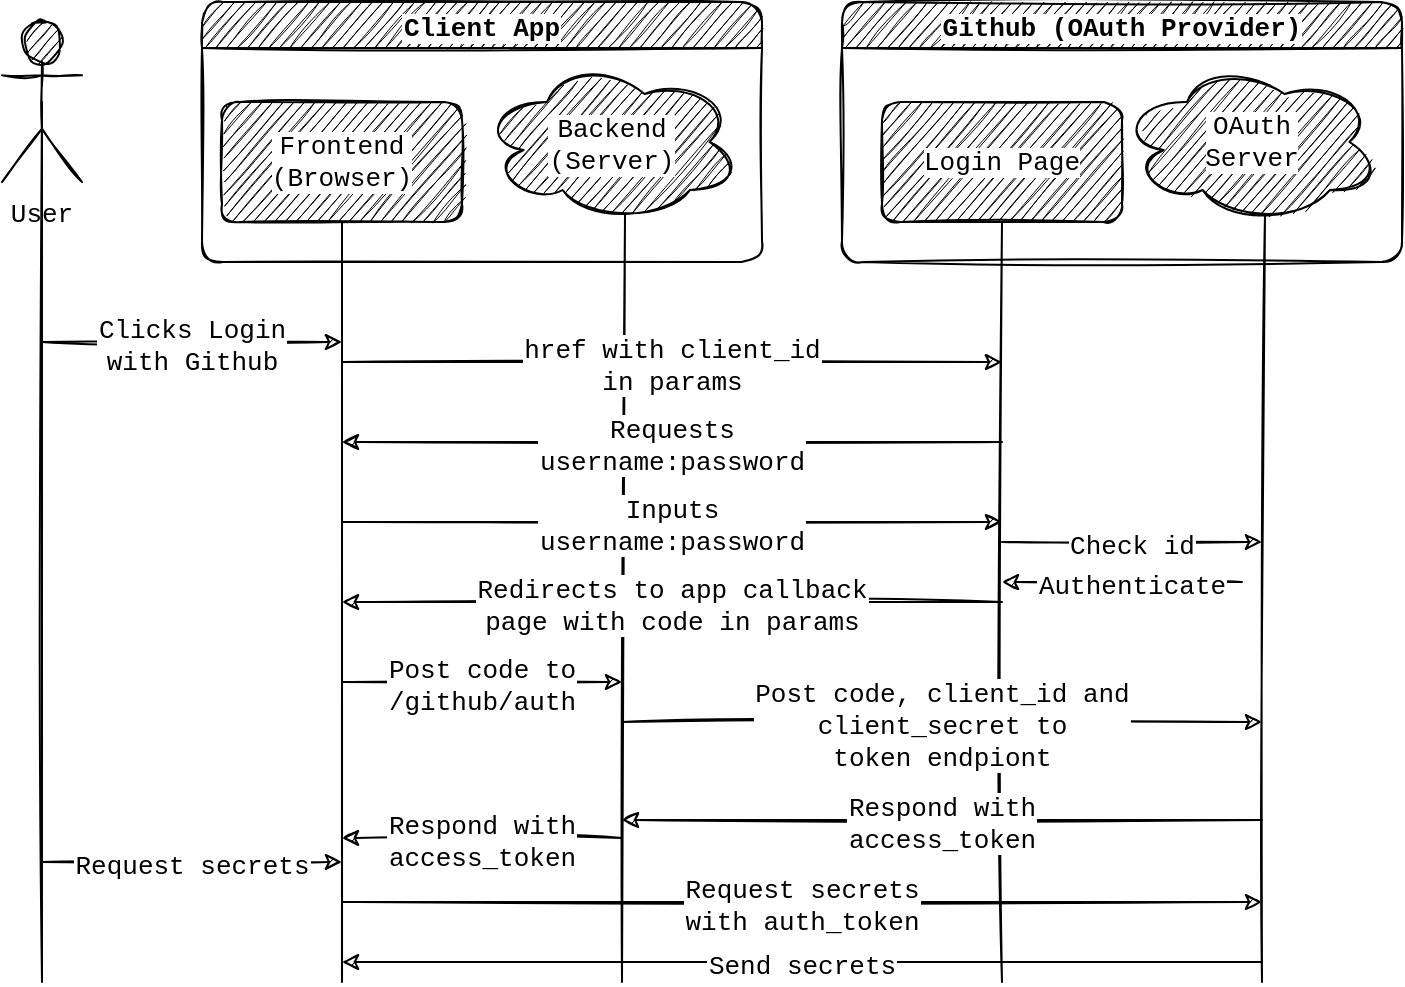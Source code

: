 <mxfile>
    <diagram id="bkFPDfp2Za1EJ1h1c-Yy" name="Page-1">
        <mxGraphModel dx="562" dy="338" grid="1" gridSize="10" guides="1" tooltips="1" connect="1" arrows="1" fold="1" page="1" pageScale="1" pageWidth="827" pageHeight="1169" background="none" math="0" shadow="0">
            <root>
                <mxCell id="0"/>
                <mxCell id="1" parent="0"/>
                <mxCell id="2" value="User" style="shape=umlActor;verticalLabelPosition=bottom;verticalAlign=top;outlineConnect=0;rounded=1;sketch=1;fontFamily=Courier New;labelBackgroundColor=#FFFFFF;strokeColor=#000000;fontColor=#000000;spacingTop=3;spacing=0;spacingLeft=3;spacingBottom=3;spacingRight=3;fontSize=13;fillColor=#000000;" parent="1" vertex="1">
                    <mxGeometry x="60" y="40" width="40" height="80" as="geometry"/>
                </mxCell>
                <mxCell id="3" value="Client App" style="swimlane;fontStyle=1;rounded=1;sketch=1;fontFamily=Courier New;labelBackgroundColor=#FFFFFF;strokeColor=#000000;fontColor=#000000;spacingTop=3;spacing=0;spacingLeft=3;spacingBottom=3;spacingRight=3;fontSize=13;fillColor=#000000;" parent="1" vertex="1">
                    <mxGeometry x="160" y="30" width="280" height="130" as="geometry">
                        <mxRectangle x="160" y="30" width="130" height="23" as="alternateBounds"/>
                    </mxGeometry>
                </mxCell>
                <mxCell id="9" value="Frontend&#10;(Browser)" style="rounded=1;whiteSpace=wrap;sketch=1;fontFamily=Courier New;labelBackgroundColor=#FFFFFF;strokeColor=#000000;fontColor=#000000;spacingTop=3;spacing=0;spacingLeft=3;spacingBottom=3;spacingRight=3;fontSize=13;fillColor=#000000;" parent="3" vertex="1">
                    <mxGeometry x="10" y="50" width="120" height="60" as="geometry"/>
                </mxCell>
                <mxCell id="62" value="Backend&#10;(Server)" style="ellipse;shape=cloud;rounded=1;sketch=1;fontFamily=Courier New;labelBackgroundColor=#FFFFFF;strokeColor=#000000;fontColor=#000000;spacingTop=3;spacing=0;spacingLeft=3;spacingBottom=3;spacingRight=3;fontSize=13;fillColor=#000000;" parent="3" vertex="1">
                    <mxGeometry x="140" y="30" width="130" height="80" as="geometry"/>
                </mxCell>
                <mxCell id="16" value="Github (OAuth Provider)" style="swimlane;fontStyle=1;rounded=1;sketch=1;fontFamily=Courier New;labelBackgroundColor=#FFFFFF;strokeColor=#000000;fontColor=#000000;spacingTop=3;spacing=0;spacingLeft=3;spacingBottom=3;spacingRight=3;fontSize=13;fillColor=#000000;" parent="1" vertex="1">
                    <mxGeometry x="480" y="30" width="280" height="130" as="geometry">
                        <mxRectangle x="190" y="210" width="130" height="23" as="alternateBounds"/>
                    </mxGeometry>
                </mxCell>
                <mxCell id="17" value="Login Page" style="rounded=1;whiteSpace=wrap;sketch=1;fontFamily=Courier New;labelBackgroundColor=#FFFFFF;strokeColor=#000000;fontColor=#000000;spacingTop=3;spacing=0;spacingLeft=3;spacingBottom=3;spacingRight=3;fontSize=13;fillColor=#000000;" parent="16" vertex="1">
                    <mxGeometry x="20" y="50" width="120" height="60" as="geometry"/>
                </mxCell>
                <mxCell id="63" value="OAuth&#10;Server" style="ellipse;shape=cloud;whiteSpace=wrap;rounded=1;sketch=1;fontFamily=Courier New;labelBackgroundColor=#FFFFFF;strokeColor=#000000;fontColor=#000000;spacingTop=3;spacing=0;spacingLeft=3;spacingBottom=3;spacingRight=3;fontSize=13;fillColor=#000000;" parent="16" vertex="1">
                    <mxGeometry x="140" y="30" width="130" height="80" as="geometry"/>
                </mxCell>
                <mxCell id="20" value="" style="endArrow=none;rounded=1;sketch=1;entryX=0.5;entryY=1;entryDx=0;entryDy=0;fontFamily=Courier New;labelBackgroundColor=#FFFFFF;strokeColor=#000000;fontColor=#000000;spacingTop=3;spacing=0;spacingLeft=3;spacingBottom=3;spacingRight=3;fontSize=13;fillColor=#000000;" parent="1" target="9" edge="1">
                    <mxGeometry width="50" height="50" relative="1" as="geometry">
                        <mxPoint x="230" y="520" as="sourcePoint"/>
                        <mxPoint x="450" y="220" as="targetPoint"/>
                    </mxGeometry>
                </mxCell>
                <mxCell id="21" value="" style="endArrow=none;rounded=1;sketch=1;entryX=0.55;entryY=0.95;entryDx=0;entryDy=0;fontFamily=Courier New;entryPerimeter=0;labelBackgroundColor=#FFFFFF;strokeColor=#000000;fontColor=#000000;spacingTop=3;spacing=0;spacingLeft=3;spacingBottom=3;spacingRight=3;fontSize=13;fillColor=#000000;" parent="1" target="62" edge="1">
                    <mxGeometry width="50" height="50" relative="1" as="geometry">
                        <mxPoint x="370" y="520" as="sourcePoint"/>
                        <mxPoint x="370" y="140" as="targetPoint"/>
                    </mxGeometry>
                </mxCell>
                <mxCell id="22" value="" style="endArrow=none;rounded=1;sketch=1;fontFamily=Courier New;entryX=0.55;entryY=0.95;entryDx=0;entryDy=0;entryPerimeter=0;labelBackgroundColor=#FFFFFF;strokeColor=#000000;fontColor=#000000;spacingTop=3;spacing=0;spacingLeft=3;spacingBottom=3;spacingRight=3;fontSize=13;fillColor=#000000;" parent="1" target="63" edge="1">
                    <mxGeometry width="50" height="50" relative="1" as="geometry">
                        <mxPoint x="690" y="520" as="sourcePoint"/>
                        <mxPoint x="690" y="180" as="targetPoint"/>
                    </mxGeometry>
                </mxCell>
                <mxCell id="23" value="" style="endArrow=none;rounded=1;sketch=1;entryX=0.5;entryY=1;entryDx=0;entryDy=0;fontFamily=Courier New;labelBackgroundColor=#FFFFFF;strokeColor=#000000;fontColor=#000000;spacingTop=3;spacing=0;spacingLeft=3;spacingBottom=3;spacingRight=3;fontSize=13;fillColor=#000000;" parent="1" target="17" edge="1">
                    <mxGeometry width="50" height="50" relative="1" as="geometry">
                        <mxPoint x="560" y="520" as="sourcePoint"/>
                        <mxPoint x="560" y="180" as="targetPoint"/>
                    </mxGeometry>
                </mxCell>
                <mxCell id="24" value="" style="endArrow=none;rounded=1;sketch=1;entryX=0.5;entryY=0.5;entryDx=0;entryDy=0;entryPerimeter=0;fontFamily=Courier New;labelBackgroundColor=#FFFFFF;strokeColor=#000000;fontColor=#000000;spacingTop=3;spacing=0;spacingLeft=3;spacingBottom=3;spacingRight=3;fontSize=13;fillColor=#000000;" parent="1" target="2" edge="1">
                    <mxGeometry width="50" height="50" relative="1" as="geometry">
                        <mxPoint x="80" y="520" as="sourcePoint"/>
                        <mxPoint x="80" y="150" as="targetPoint"/>
                    </mxGeometry>
                </mxCell>
                <mxCell id="29" value="" style="endArrow=classic;rounded=1;sketch=1;fontFamily=Courier New;labelBackgroundColor=#FFFFFF;strokeColor=#000000;fontColor=#000000;spacingTop=3;spacing=0;spacingLeft=3;spacingBottom=3;spacingRight=3;fontSize=13;fillColor=#000000;" parent="1" edge="1">
                    <mxGeometry relative="1" as="geometry">
                        <mxPoint x="80" y="200" as="sourcePoint"/>
                        <mxPoint x="230" y="200" as="targetPoint"/>
                    </mxGeometry>
                </mxCell>
                <mxCell id="30" value="Clicks Login&#10;with Github" style="edgeLabel;resizable=0;align=center;verticalAlign=middle;rounded=1;sketch=1;fontFamily=Courier New;labelBackgroundColor=#FFFFFF;strokeColor=#000000;fontColor=#000000;spacingTop=3;spacing=0;spacingLeft=3;spacingBottom=3;spacingRight=3;fontSize=13;fillColor=#000000;" parent="29" connectable="0" vertex="1">
                    <mxGeometry relative="1" as="geometry"/>
                </mxCell>
                <mxCell id="32" value="" style="endArrow=classic;rounded=1;sketch=1;fontFamily=Courier New;labelBackgroundColor=#FFFFFF;strokeColor=#000000;fontColor=#000000;spacingTop=3;spacing=0;spacingLeft=3;spacingBottom=3;spacingRight=3;fontSize=13;fillColor=#000000;" parent="1" edge="1">
                    <mxGeometry relative="1" as="geometry">
                        <mxPoint x="230" y="210" as="sourcePoint"/>
                        <mxPoint x="560" y="210" as="targetPoint"/>
                    </mxGeometry>
                </mxCell>
                <mxCell id="33" value="href with client_id&#10;in params" style="edgeLabel;resizable=0;align=center;verticalAlign=middle;rounded=1;sketch=1;fontFamily=Courier New;labelBackgroundColor=#FFFFFF;strokeColor=#000000;fontColor=#000000;spacingTop=3;spacing=0;spacingLeft=3;spacingBottom=3;spacingRight=3;fontSize=13;fillColor=#000000;" parent="32" connectable="0" vertex="1">
                    <mxGeometry relative="1" as="geometry"/>
                </mxCell>
                <mxCell id="34" value="" style="endArrow=classic;rounded=1;sketch=1;fontFamily=Courier New;labelBackgroundColor=#FFFFFF;strokeColor=#000000;fontColor=#000000;spacingTop=3;spacing=0;spacingLeft=3;spacingBottom=3;spacingRight=3;fontSize=13;fillColor=#000000;" parent="1" edge="1">
                    <mxGeometry relative="1" as="geometry">
                        <mxPoint x="560" y="250" as="sourcePoint"/>
                        <mxPoint x="230" y="250" as="targetPoint"/>
                    </mxGeometry>
                </mxCell>
                <mxCell id="35" value="Requests&#10;username:password" style="edgeLabel;resizable=0;align=center;verticalAlign=middle;rounded=1;sketch=1;fontFamily=Courier New;labelBackgroundColor=#FFFFFF;strokeColor=#000000;fontColor=#000000;spacingTop=3;spacing=0;spacingLeft=3;spacingBottom=3;spacingRight=3;fontSize=13;fillColor=#000000;" parent="34" connectable="0" vertex="1">
                    <mxGeometry relative="1" as="geometry"/>
                </mxCell>
                <mxCell id="38" value="" style="endArrow=classic;rounded=1;sketch=1;fontFamily=Courier New;labelBackgroundColor=#FFFFFF;strokeColor=#000000;fontColor=#000000;spacingTop=3;spacing=0;spacingLeft=3;spacingBottom=3;spacingRight=3;fontSize=13;fillColor=#000000;" parent="1" edge="1">
                    <mxGeometry relative="1" as="geometry">
                        <mxPoint x="230" y="290" as="sourcePoint"/>
                        <mxPoint x="560" y="290" as="targetPoint"/>
                    </mxGeometry>
                </mxCell>
                <mxCell id="39" value="Inputs&#10;username:password" style="edgeLabel;resizable=0;align=center;verticalAlign=middle;rounded=1;sketch=1;fontFamily=Courier New;labelBackgroundColor=#FFFFFF;strokeColor=#000000;fontColor=#000000;spacingTop=3;spacing=0;spacingLeft=3;spacingBottom=3;spacingRight=3;fontSize=13;fillColor=#000000;" parent="38" connectable="0" vertex="1">
                    <mxGeometry relative="1" as="geometry"/>
                </mxCell>
                <mxCell id="40" value="" style="endArrow=classic;rounded=1;sketch=1;fontFamily=Courier New;labelBackgroundColor=#FFFFFF;strokeColor=#000000;fontColor=#000000;spacingTop=3;spacing=0;spacingLeft=3;spacingBottom=3;spacingRight=3;fontSize=13;fillColor=#000000;" parent="1" edge="1">
                    <mxGeometry relative="1" as="geometry">
                        <mxPoint x="560" y="330" as="sourcePoint"/>
                        <mxPoint x="230" y="330" as="targetPoint"/>
                    </mxGeometry>
                </mxCell>
                <mxCell id="41" value="Redirects to app callback&#10;page with code in params" style="edgeLabel;resizable=0;align=center;verticalAlign=middle;rounded=1;sketch=1;fontFamily=Courier New;labelBackgroundColor=#FFFFFF;strokeColor=#000000;fontColor=#000000;spacingTop=3;spacing=0;spacingLeft=3;spacingBottom=3;spacingRight=3;fontSize=13;fillColor=#000000;" parent="40" connectable="0" vertex="1">
                    <mxGeometry relative="1" as="geometry">
                        <mxPoint as="offset"/>
                    </mxGeometry>
                </mxCell>
                <mxCell id="42" value="" style="endArrow=classic;rounded=1;sketch=1;fontFamily=Courier New;labelBackgroundColor=#FFFFFF;strokeColor=#000000;fontColor=#000000;spacingTop=3;spacing=0;spacingLeft=3;spacingBottom=3;spacingRight=3;fontSize=13;fillColor=#000000;" parent="1" edge="1">
                    <mxGeometry relative="1" as="geometry">
                        <mxPoint x="560" y="300" as="sourcePoint"/>
                        <mxPoint x="690" y="300" as="targetPoint"/>
                    </mxGeometry>
                </mxCell>
                <mxCell id="43" value="Check id" style="edgeLabel;resizable=0;align=center;verticalAlign=middle;rounded=1;sketch=1;fontFamily=Courier New;labelBackgroundColor=#FFFFFF;strokeColor=#000000;fontColor=#000000;spacingTop=3;spacing=0;spacingLeft=3;spacingBottom=3;spacingRight=3;fontSize=13;fillColor=#000000;" parent="42" connectable="0" vertex="1">
                    <mxGeometry relative="1" as="geometry"/>
                </mxCell>
                <mxCell id="44" value="" style="endArrow=classic;rounded=1;sketch=1;fontFamily=Courier New;labelBackgroundColor=#FFFFFF;strokeColor=#000000;fontColor=#000000;spacingTop=3;spacing=0;spacingLeft=3;spacingBottom=3;spacingRight=3;fontSize=13;fillColor=#000000;" parent="1" edge="1">
                    <mxGeometry relative="1" as="geometry">
                        <mxPoint x="680" y="320" as="sourcePoint"/>
                        <mxPoint x="560" y="320" as="targetPoint"/>
                    </mxGeometry>
                </mxCell>
                <mxCell id="45" value="Authenticate" style="edgeLabel;resizable=0;align=center;verticalAlign=middle;rounded=1;sketch=1;fontFamily=Courier New;labelBackgroundColor=#FFFFFF;strokeColor=#000000;fontColor=#000000;spacingTop=3;spacing=0;spacingLeft=3;spacingBottom=3;spacingRight=3;fontSize=13;fillColor=#000000;" parent="44" connectable="0" vertex="1">
                    <mxGeometry relative="1" as="geometry">
                        <mxPoint x="5" as="offset"/>
                    </mxGeometry>
                </mxCell>
                <mxCell id="46" value="" style="endArrow=classic;rounded=1;sketch=1;fontFamily=Courier New;labelBackgroundColor=#FFFFFF;strokeColor=#000000;fontColor=#000000;spacingTop=3;spacing=0;spacingLeft=3;spacingBottom=3;spacingRight=3;fontSize=13;fillColor=#000000;" parent="1" edge="1">
                    <mxGeometry relative="1" as="geometry">
                        <mxPoint x="230" y="370" as="sourcePoint"/>
                        <mxPoint x="370" y="370" as="targetPoint"/>
                    </mxGeometry>
                </mxCell>
                <mxCell id="47" value="Post code to&#10;/github/auth" style="edgeLabel;resizable=0;align=center;verticalAlign=middle;rounded=1;sketch=1;fontFamily=Courier New;labelBackgroundColor=#FFFFFF;strokeColor=#000000;fontColor=#000000;spacingTop=3;spacing=0;spacingLeft=3;spacingBottom=3;spacingRight=3;fontSize=13;fillColor=#000000;" parent="46" connectable="0" vertex="1">
                    <mxGeometry relative="1" as="geometry"/>
                </mxCell>
                <mxCell id="48" value="" style="endArrow=classic;rounded=1;sketch=1;fontFamily=Courier New;labelBackgroundColor=#FFFFFF;strokeColor=#000000;fontColor=#000000;spacingTop=3;spacing=0;spacingLeft=3;spacingBottom=3;spacingRight=3;fontSize=13;fillColor=#000000;" parent="1" edge="1">
                    <mxGeometry relative="1" as="geometry">
                        <mxPoint x="370" y="390" as="sourcePoint"/>
                        <mxPoint x="690" y="390" as="targetPoint"/>
                    </mxGeometry>
                </mxCell>
                <mxCell id="49" value="Post code, client_id and&#10;client_secret to&#10;token endpiont" style="edgeLabel;resizable=0;align=center;verticalAlign=middle;rounded=1;sketch=1;fontFamily=Courier New;labelBackgroundColor=#FFFFFF;strokeColor=#000000;fontColor=#000000;spacingTop=3;spacing=0;spacingLeft=3;spacingBottom=3;spacingRight=3;fontSize=13;fillColor=#000000;" parent="48" connectable="0" vertex="1">
                    <mxGeometry relative="1" as="geometry"/>
                </mxCell>
                <mxCell id="50" value="" style="endArrow=classic;rounded=1;sketch=1;fontFamily=Courier New;labelBackgroundColor=#FFFFFF;strokeColor=#000000;fontColor=#000000;spacingTop=3;spacing=0;spacingLeft=3;spacingBottom=3;spacingRight=3;fontSize=13;fillColor=#000000;" parent="1" edge="1">
                    <mxGeometry relative="1" as="geometry">
                        <mxPoint x="690" y="439" as="sourcePoint"/>
                        <mxPoint x="370" y="439" as="targetPoint"/>
                    </mxGeometry>
                </mxCell>
                <mxCell id="51" value="Respond with&#10;access_token" style="edgeLabel;resizable=0;align=center;verticalAlign=middle;rounded=1;sketch=1;fontFamily=Courier New;labelBackgroundColor=#FFFFFF;strokeColor=#000000;fontColor=#000000;spacingTop=3;spacing=0;spacingLeft=3;spacingBottom=3;spacingRight=3;fontSize=13;fillColor=#000000;" parent="50" connectable="0" vertex="1">
                    <mxGeometry relative="1" as="geometry"/>
                </mxCell>
                <mxCell id="54" value="" style="endArrow=classic;rounded=1;sketch=1;fontFamily=Courier New;labelBackgroundColor=#FFFFFF;strokeColor=#000000;fontColor=#000000;spacingTop=3;spacing=0;spacingLeft=3;spacingBottom=3;spacingRight=3;fontSize=13;fillColor=#000000;" parent="1" edge="1">
                    <mxGeometry relative="1" as="geometry">
                        <mxPoint x="370" y="448" as="sourcePoint"/>
                        <mxPoint x="230" y="448" as="targetPoint"/>
                    </mxGeometry>
                </mxCell>
                <mxCell id="55" value="Respond with&#10;access_token" style="edgeLabel;resizable=0;align=center;verticalAlign=middle;rounded=1;sketch=1;fontFamily=Courier New;labelBackgroundColor=#FFFFFF;strokeColor=#000000;fontColor=#000000;spacingTop=3;spacing=0;spacingLeft=3;spacingBottom=3;spacingRight=3;fontSize=13;fillColor=#000000;" parent="54" connectable="0" vertex="1">
                    <mxGeometry relative="1" as="geometry"/>
                </mxCell>
                <mxCell id="56" value="" style="endArrow=classic;rounded=1;sketch=1;fontFamily=Courier New;labelBackgroundColor=#FFFFFF;strokeColor=#000000;fontColor=#000000;spacingTop=3;spacing=0;spacingLeft=3;spacingBottom=3;spacingRight=3;fontSize=13;fillColor=#000000;" parent="1" edge="1">
                    <mxGeometry relative="1" as="geometry">
                        <mxPoint x="230" y="480" as="sourcePoint"/>
                        <mxPoint x="690" y="480" as="targetPoint"/>
                    </mxGeometry>
                </mxCell>
                <mxCell id="57" value="Request secrets&#10;with auth_token" style="edgeLabel;resizable=0;align=center;verticalAlign=middle;rounded=1;sketch=1;fontFamily=Courier New;labelBackgroundColor=#FFFFFF;strokeColor=#000000;fontColor=#000000;spacingTop=3;spacing=0;spacingLeft=3;spacingBottom=3;spacingRight=3;fontSize=13;fillColor=#000000;" parent="56" connectable="0" vertex="1">
                    <mxGeometry relative="1" as="geometry"/>
                </mxCell>
                <mxCell id="58" value="" style="endArrow=classic;rounded=1;sketch=1;fontFamily=Courier New;labelBackgroundColor=#FFFFFF;strokeColor=#000000;fontColor=#000000;spacingTop=3;spacing=0;spacingLeft=3;spacingBottom=3;spacingRight=3;fontSize=13;fillColor=#000000;" parent="1" edge="1">
                    <mxGeometry relative="1" as="geometry">
                        <mxPoint x="690" y="510" as="sourcePoint"/>
                        <mxPoint x="230" y="510" as="targetPoint"/>
                    </mxGeometry>
                </mxCell>
                <mxCell id="59" value="Send secrets" style="edgeLabel;resizable=0;align=center;verticalAlign=middle;rounded=1;sketch=1;fontFamily=Courier New;labelBackgroundColor=#FFFFFF;strokeColor=#000000;fontColor=#000000;spacingTop=3;spacing=0;spacingLeft=3;spacingBottom=3;spacingRight=3;fontSize=13;fillColor=#000000;" parent="58" connectable="0" vertex="1">
                    <mxGeometry relative="1" as="geometry"/>
                </mxCell>
                <mxCell id="60" value="" style="endArrow=classic;rounded=1;sketch=1;fontFamily=Courier New;labelBackgroundColor=#FFFFFF;strokeColor=#000000;fontColor=#000000;spacingTop=3;spacing=0;spacingLeft=3;spacingBottom=3;spacingRight=3;fontSize=13;fillColor=#000000;" parent="1" edge="1">
                    <mxGeometry relative="1" as="geometry">
                        <mxPoint x="80" y="460" as="sourcePoint"/>
                        <mxPoint x="230" y="460" as="targetPoint"/>
                    </mxGeometry>
                </mxCell>
                <mxCell id="61" value="Request secrets" style="edgeLabel;resizable=0;align=center;verticalAlign=middle;rounded=1;sketch=1;fontFamily=Courier New;labelBackgroundColor=#FFFFFF;strokeColor=#000000;fontColor=#000000;spacingTop=3;spacing=0;spacingLeft=3;spacingBottom=3;spacingRight=3;fontSize=13;fillColor=#000000;" parent="60" connectable="0" vertex="1">
                    <mxGeometry relative="1" as="geometry"/>
                </mxCell>
            </root>
        </mxGraphModel>
    </diagram>
</mxfile>